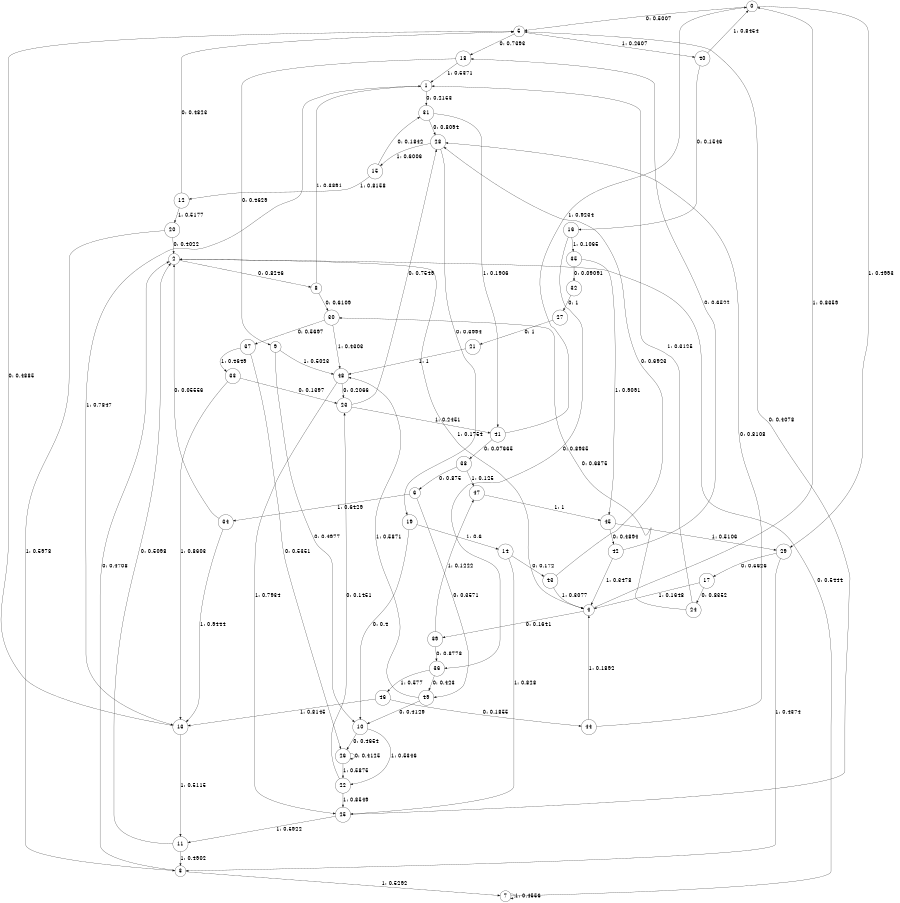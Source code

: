 digraph "ch2faceL9" {
size = "6,8.5";
ratio = "fill";
node [shape = circle];
node [fontsize = 24];
edge [fontsize = 24];
0 -> 5 [label = "0: 0.5007   "];
0 -> 29 [label = "1: 0.4993   "];
1 -> 31 [label = "0: 0.2153   "];
1 -> 13 [label = "1: 0.7847   "];
2 -> 8 [label = "0: 0.8246   "];
2 -> 4 [label = "1: 0.1754   "];
3 -> 2 [label = "0: 0.4708   "];
3 -> 7 [label = "1: 0.5292   "];
4 -> 39 [label = "0: 0.1641   "];
4 -> 0 [label = "1: 0.8359   "];
5 -> 18 [label = "0: 0.7393   "];
5 -> 40 [label = "1: 0.2607   "];
6 -> 49 [label = "0: 0.3571   "];
6 -> 34 [label = "1: 0.6429   "];
7 -> 2 [label = "0: 0.5444   "];
7 -> 7 [label = "1: 0.4556   "];
8 -> 30 [label = "0: 0.6109   "];
8 -> 1 [label = "1: 0.3891   "];
9 -> 10 [label = "0: 0.4977   "];
9 -> 48 [label = "1: 0.5023   "];
10 -> 26 [label = "0: 0.4654   "];
10 -> 22 [label = "1: 0.5346   "];
11 -> 2 [label = "0: 0.5098   "];
11 -> 3 [label = "1: 0.4902   "];
12 -> 5 [label = "0: 0.4823   "];
12 -> 20 [label = "1: 0.5177   "];
13 -> 5 [label = "0: 0.4885   "];
13 -> 11 [label = "1: 0.5115   "];
14 -> 43 [label = "0: 0.172    "];
14 -> 25 [label = "1: 0.828    "];
15 -> 31 [label = "0: 0.1842   "];
15 -> 12 [label = "1: 0.8158   "];
16 -> 36 [label = "0: 0.8935   "];
16 -> 35 [label = "1: 0.1065   "];
17 -> 24 [label = "0: 0.8352   "];
17 -> 4 [label = "1: 0.1648   "];
18 -> 9 [label = "0: 0.4629   "];
18 -> 1 [label = "1: 0.5371   "];
19 -> 10 [label = "0: 0.4      "];
19 -> 14 [label = "1: 0.6      "];
20 -> 2 [label = "0: 0.4022   "];
20 -> 3 [label = "1: 0.5978   "];
21 -> 48 [label = "1: 1        "];
22 -> 23 [label = "0: 0.1451   "];
22 -> 25 [label = "1: 0.8549   "];
23 -> 28 [label = "0: 0.7549   "];
23 -> 41 [label = "1: 0.2451   "];
24 -> 30 [label = "0: 0.6875   "];
24 -> 1 [label = "1: 0.3125   "];
25 -> 5 [label = "0: 0.4078   "];
25 -> 11 [label = "1: 0.5922   "];
26 -> 26 [label = "0: 0.4125   "];
26 -> 22 [label = "1: 0.5875   "];
27 -> 21 [label = "0: 1        "];
28 -> 19 [label = "0: 0.3994   "];
28 -> 15 [label = "1: 0.6006   "];
29 -> 17 [label = "0: 0.5626   "];
29 -> 3 [label = "1: 0.4374   "];
30 -> 37 [label = "0: 0.5697   "];
30 -> 48 [label = "1: 0.4303   "];
31 -> 28 [label = "0: 0.8094   "];
31 -> 41 [label = "1: 0.1906   "];
32 -> 27 [label = "0: 1        "];
33 -> 23 [label = "0: 0.1397   "];
33 -> 13 [label = "1: 0.8603   "];
34 -> 2 [label = "0: 0.05556  "];
34 -> 13 [label = "1: 0.9444   "];
35 -> 32 [label = "0: 0.09091  "];
35 -> 45 [label = "1: 0.9091   "];
36 -> 49 [label = "0: 0.423    "];
36 -> 46 [label = "1: 0.577    "];
37 -> 26 [label = "0: 0.5351   "];
37 -> 33 [label = "1: 0.4649   "];
38 -> 6 [label = "0: 0.875    "];
38 -> 47 [label = "1: 0.125    "];
39 -> 36 [label = "0: 0.8778   "];
39 -> 47 [label = "1: 0.1222   "];
40 -> 16 [label = "0: 0.1546   "];
40 -> 0 [label = "1: 0.8454   "];
41 -> 38 [label = "0: 0.07665  "];
41 -> 0 [label = "1: 0.9234   "];
42 -> 18 [label = "0: 0.6522   "];
42 -> 4 [label = "1: 0.3478   "];
43 -> 28 [label = "0: 0.6923   "];
43 -> 4 [label = "1: 0.3077   "];
44 -> 28 [label = "0: 0.8108   "];
44 -> 4 [label = "1: 0.1892   "];
45 -> 42 [label = "0: 0.4894   "];
45 -> 29 [label = "1: 0.5106   "];
46 -> 44 [label = "0: 0.1855   "];
46 -> 13 [label = "1: 0.8145   "];
47 -> 45 [label = "1: 1        "];
48 -> 23 [label = "0: 0.2066   "];
48 -> 25 [label = "1: 0.7934   "];
49 -> 10 [label = "0: 0.4129   "];
49 -> 48 [label = "1: 0.5871   "];
}